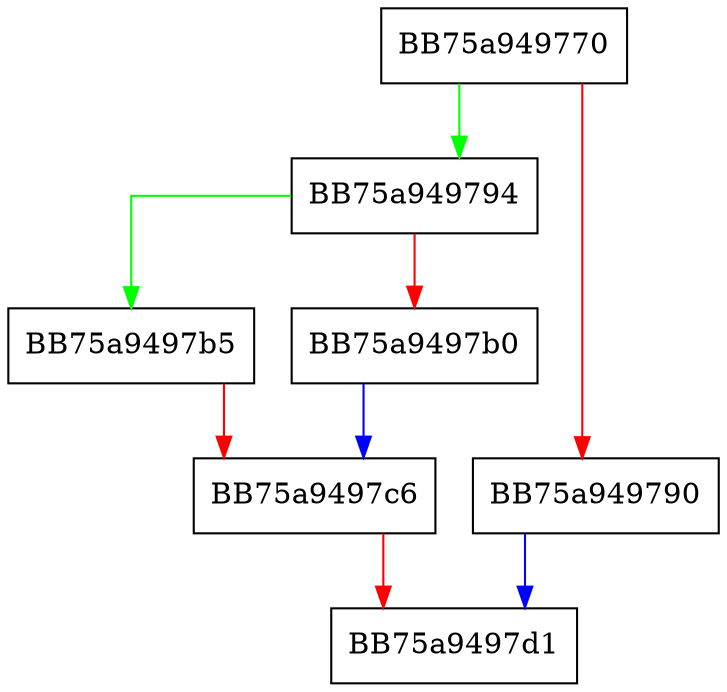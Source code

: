 digraph save_temp_cfi_to_database {
  node [shape="box"];
  graph [splines=ortho];
  BB75a949770 -> BB75a949794 [color="green"];
  BB75a949770 -> BB75a949790 [color="red"];
  BB75a949790 -> BB75a9497d1 [color="blue"];
  BB75a949794 -> BB75a9497b5 [color="green"];
  BB75a949794 -> BB75a9497b0 [color="red"];
  BB75a9497b0 -> BB75a9497c6 [color="blue"];
  BB75a9497b5 -> BB75a9497c6 [color="red"];
  BB75a9497c6 -> BB75a9497d1 [color="red"];
}